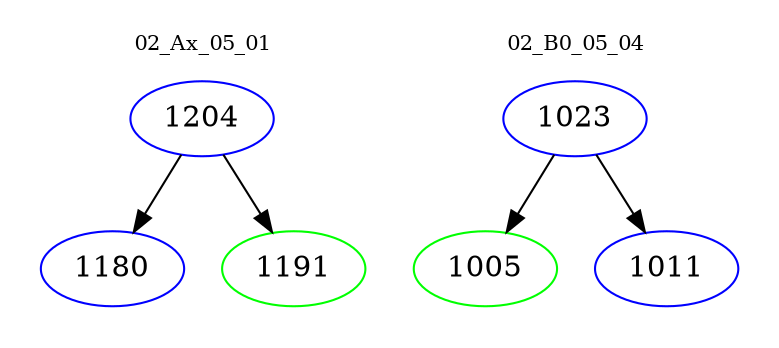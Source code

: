 digraph{
subgraph cluster_0 {
color = white
label = "02_Ax_05_01";
fontsize=10;
T0_1204 [label="1204", color="blue"]
T0_1204 -> T0_1180 [color="black"]
T0_1180 [label="1180", color="blue"]
T0_1204 -> T0_1191 [color="black"]
T0_1191 [label="1191", color="green"]
}
subgraph cluster_1 {
color = white
label = "02_B0_05_04";
fontsize=10;
T1_1023 [label="1023", color="blue"]
T1_1023 -> T1_1005 [color="black"]
T1_1005 [label="1005", color="green"]
T1_1023 -> T1_1011 [color="black"]
T1_1011 [label="1011", color="blue"]
}
}
